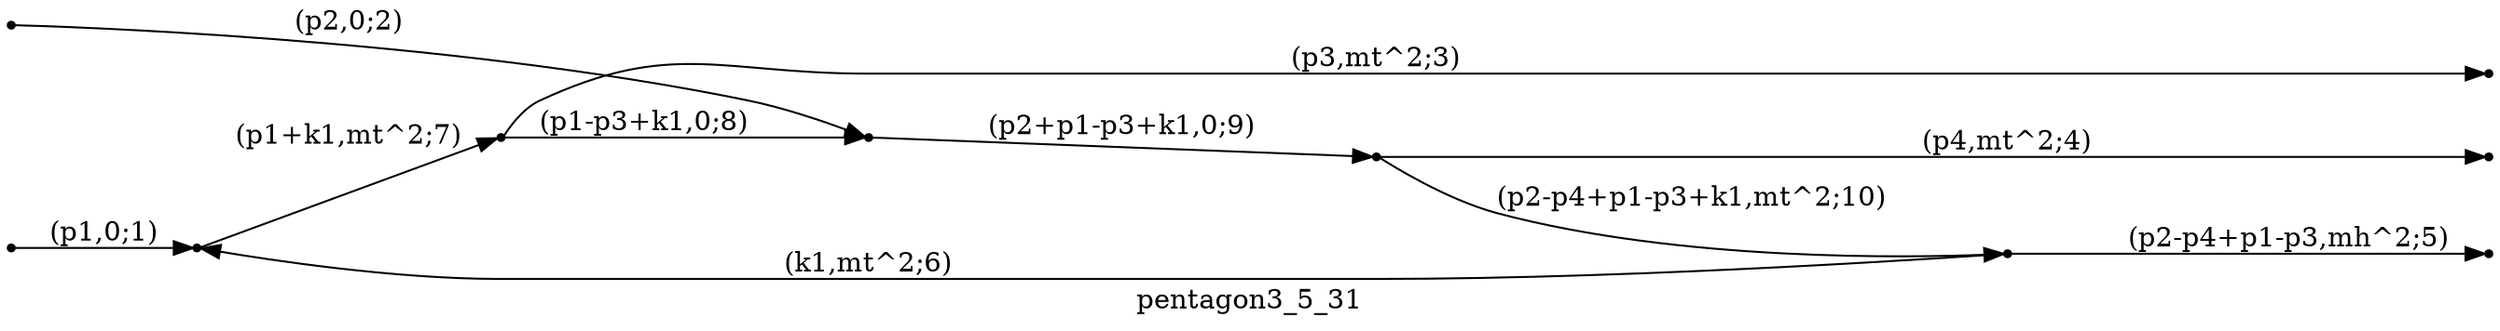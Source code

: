 digraph pentagon3_5_31 {
  label="pentagon3_5_31";
  rankdir="LR";
  subgraph edges {
    -1 -> 2 [label="(p1,0;1)"];
    -2 -> 4 [label="(p2,0;2)"];
    1 -> -3 [label="(p3,mt^2;3)"];
    5 -> -4 [label="(p4,mt^2;4)"];
    3 -> -5 [label="(p2-p4+p1-p3,mh^2;5)"];
    3 -> 2 [label="(k1,mt^2;6)"];
    2 -> 1 [label="(p1+k1,mt^2;7)"];
    1 -> 4 [label="(p1-p3+k1,0;8)"];
    4 -> 5 [label="(p2+p1-p3+k1,0;9)"];
    5 -> 3 [label="(p2-p4+p1-p3+k1,mt^2;10)"];
  }
  subgraph incoming { rank="source"; -1; -2; }
  subgraph outgoing { rank="sink"; -3; -4; -5; }
-5 [shape=point];
-4 [shape=point];
-3 [shape=point];
-2 [shape=point];
-1 [shape=point];
1 [shape=point];
2 [shape=point];
3 [shape=point];
4 [shape=point];
5 [shape=point];
}

